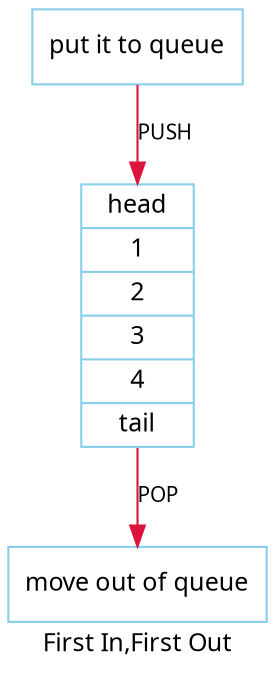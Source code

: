 digraph queue{
    label="First In,First Out"
    fontname ="verdana";
    fontsize=12;
    rankdir=TB;
    node [fontname = "Verdana", fontsize = 12, color="skyblue", shape="record"];
    edge [fontname = "Verdana", fontsize = 10, color="crimson", style="solid"];

    queue [label="{<head>head|1|2|3|4|<tail>tail}"]; 
    INPUT [label="put it to queue"]
    OUTPUT [label ="move out of queue"]

    INPUT -> queue:head [label ="PUSH"]
    queue:tail -> OUTPUT [label ="POP"]
}